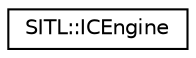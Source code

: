 digraph "Graphical Class Hierarchy"
{
 // INTERACTIVE_SVG=YES
  edge [fontname="Helvetica",fontsize="10",labelfontname="Helvetica",labelfontsize="10"];
  node [fontname="Helvetica",fontsize="10",shape=record];
  rankdir="LR";
  Node1 [label="SITL::ICEngine",height=0.2,width=0.4,color="black", fillcolor="white", style="filled",URL="$classSITL_1_1ICEngine.html"];
}
